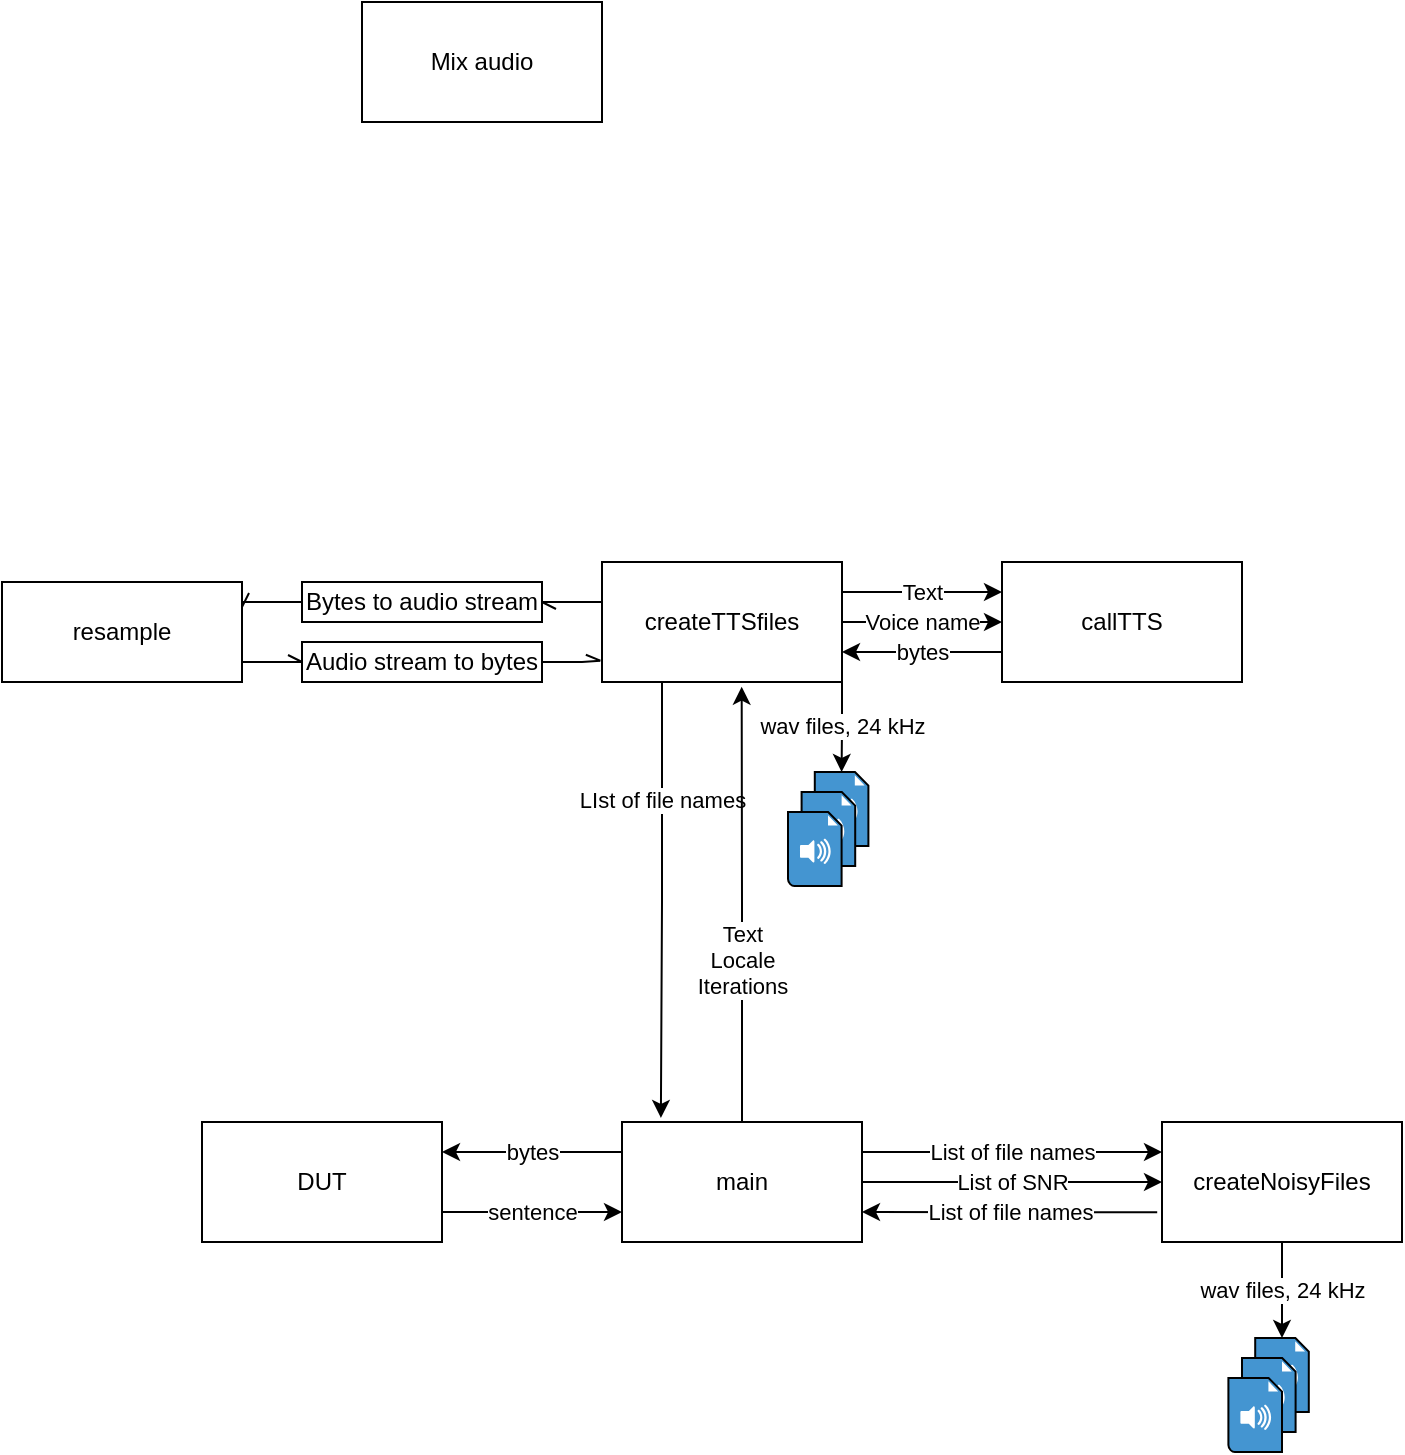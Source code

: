 <mxfile version="24.7.5">
  <diagram id="C5RBs43oDa-KdzZeNtuy" name="Page-1">
    <mxGraphModel dx="780" dy="496" grid="1" gridSize="10" guides="1" tooltips="1" connect="1" arrows="1" fold="1" page="1" pageScale="1" pageWidth="827" pageHeight="1169" math="0" shadow="0">
      <root>
        <mxCell id="WIyWlLk6GJQsqaUBKTNV-0" />
        <mxCell id="WIyWlLk6GJQsqaUBKTNV-1" parent="WIyWlLk6GJQsqaUBKTNV-0" />
        <mxCell id="ievZF2CwrjWZiY9o42JL-0" value="Mix audio" style="rounded=0;whiteSpace=wrap;html=1;" vertex="1" parent="WIyWlLk6GJQsqaUBKTNV-1">
          <mxGeometry x="200" y="120" width="120" height="60" as="geometry" />
        </mxCell>
        <mxCell id="ievZF2CwrjWZiY9o42JL-1" value="Bytes to audio stream" style="rounded=0;whiteSpace=wrap;html=1;" vertex="1" parent="WIyWlLk6GJQsqaUBKTNV-1">
          <mxGeometry x="170" y="410" width="120" height="20" as="geometry" />
        </mxCell>
        <mxCell id="ievZF2CwrjWZiY9o42JL-2" value="Audio stream to bytes" style="rounded=0;whiteSpace=wrap;html=1;" vertex="1" parent="WIyWlLk6GJQsqaUBKTNV-1">
          <mxGeometry x="170" y="440" width="120" height="20" as="geometry" />
        </mxCell>
        <mxCell id="ievZF2CwrjWZiY9o42JL-6" value="bytes" style="edgeStyle=orthogonalEdgeStyle;rounded=0;orthogonalLoop=1;jettySize=auto;html=1;exitX=0;exitY=0.75;exitDx=0;exitDy=0;entryX=1;entryY=0.75;entryDx=0;entryDy=0;" edge="1" parent="WIyWlLk6GJQsqaUBKTNV-1" source="ievZF2CwrjWZiY9o42JL-3" target="ievZF2CwrjWZiY9o42JL-4">
          <mxGeometry relative="1" as="geometry" />
        </mxCell>
        <mxCell id="ievZF2CwrjWZiY9o42JL-3" value="callTTS" style="rounded=0;whiteSpace=wrap;html=1;" vertex="1" parent="WIyWlLk6GJQsqaUBKTNV-1">
          <mxGeometry x="520" y="400" width="120" height="60" as="geometry" />
        </mxCell>
        <mxCell id="ievZF2CwrjWZiY9o42JL-5" value="Text" style="edgeStyle=orthogonalEdgeStyle;rounded=0;orthogonalLoop=1;jettySize=auto;html=1;exitX=1;exitY=0.25;exitDx=0;exitDy=0;entryX=0;entryY=0.25;entryDx=0;entryDy=0;" edge="1" parent="WIyWlLk6GJQsqaUBKTNV-1" source="ievZF2CwrjWZiY9o42JL-4" target="ievZF2CwrjWZiY9o42JL-3">
          <mxGeometry relative="1" as="geometry" />
        </mxCell>
        <mxCell id="ievZF2CwrjWZiY9o42JL-7" value="Voice name" style="edgeStyle=orthogonalEdgeStyle;rounded=0;orthogonalLoop=1;jettySize=auto;html=1;entryX=0;entryY=0.5;entryDx=0;entryDy=0;" edge="1" parent="WIyWlLk6GJQsqaUBKTNV-1" source="ievZF2CwrjWZiY9o42JL-4" target="ievZF2CwrjWZiY9o42JL-3">
          <mxGeometry relative="1" as="geometry" />
        </mxCell>
        <mxCell id="ievZF2CwrjWZiY9o42JL-15" style="edgeStyle=orthogonalEdgeStyle;rounded=0;orthogonalLoop=1;jettySize=auto;html=1;exitX=0;exitY=0.25;exitDx=0;exitDy=0;entryX=1;entryY=0.5;entryDx=0;entryDy=0;endArrow=openAsync;endFill=0;" edge="1" parent="WIyWlLk6GJQsqaUBKTNV-1" source="ievZF2CwrjWZiY9o42JL-4" target="ievZF2CwrjWZiY9o42JL-1">
          <mxGeometry relative="1" as="geometry">
            <Array as="points">
              <mxPoint x="320" y="420" />
            </Array>
          </mxGeometry>
        </mxCell>
        <mxCell id="ievZF2CwrjWZiY9o42JL-25" value="LIst of file names" style="edgeStyle=orthogonalEdgeStyle;rounded=0;orthogonalLoop=1;jettySize=auto;html=1;exitX=0.25;exitY=1;exitDx=0;exitDy=0;entryX=0.162;entryY=-0.034;entryDx=0;entryDy=0;entryPerimeter=0;" edge="1" parent="WIyWlLk6GJQsqaUBKTNV-1" source="ievZF2CwrjWZiY9o42JL-4" target="ievZF2CwrjWZiY9o42JL-34">
          <mxGeometry x="-0.465" relative="1" as="geometry">
            <mxPoint as="offset" />
          </mxGeometry>
        </mxCell>
        <mxCell id="ievZF2CwrjWZiY9o42JL-4" value="c&lt;span style=&quot;background-color: initial;&quot;&gt;reateTTSfiles&lt;/span&gt;" style="rounded=0;whiteSpace=wrap;html=1;" vertex="1" parent="WIyWlLk6GJQsqaUBKTNV-1">
          <mxGeometry x="320" y="400" width="120" height="60" as="geometry" />
        </mxCell>
        <mxCell id="ievZF2CwrjWZiY9o42JL-14" style="edgeStyle=orthogonalEdgeStyle;rounded=0;orthogonalLoop=1;jettySize=auto;html=1;exitX=1;exitY=0.75;exitDx=0;exitDy=0;entryX=0;entryY=0.5;entryDx=0;entryDy=0;endArrow=openAsync;endFill=0;" edge="1" parent="WIyWlLk6GJQsqaUBKTNV-1" source="ievZF2CwrjWZiY9o42JL-8" target="ievZF2CwrjWZiY9o42JL-2">
          <mxGeometry relative="1" as="geometry">
            <Array as="points">
              <mxPoint x="140" y="450" />
            </Array>
          </mxGeometry>
        </mxCell>
        <mxCell id="ievZF2CwrjWZiY9o42JL-8" value="resample" style="rounded=0;whiteSpace=wrap;html=1;" vertex="1" parent="WIyWlLk6GJQsqaUBKTNV-1">
          <mxGeometry x="20" y="410" width="120" height="50" as="geometry" />
        </mxCell>
        <mxCell id="ievZF2CwrjWZiY9o42JL-13" style="edgeStyle=orthogonalEdgeStyle;rounded=0;orthogonalLoop=1;jettySize=auto;html=1;entryX=-0.007;entryY=0.822;entryDx=0;entryDy=0;entryPerimeter=0;endArrow=openAsync;endFill=0;" edge="1" parent="WIyWlLk6GJQsqaUBKTNV-1" source="ievZF2CwrjWZiY9o42JL-2" target="ievZF2CwrjWZiY9o42JL-4">
          <mxGeometry relative="1" as="geometry" />
        </mxCell>
        <mxCell id="ievZF2CwrjWZiY9o42JL-17" style="edgeStyle=orthogonalEdgeStyle;rounded=0;orthogonalLoop=1;jettySize=auto;html=1;exitX=0;exitY=0.5;exitDx=0;exitDy=0;entryX=1;entryY=0.25;entryDx=0;entryDy=0;endArrow=openAsync;endFill=0;" edge="1" parent="WIyWlLk6GJQsqaUBKTNV-1" source="ievZF2CwrjWZiY9o42JL-1" target="ievZF2CwrjWZiY9o42JL-8">
          <mxGeometry relative="1" as="geometry">
            <Array as="points" />
          </mxGeometry>
        </mxCell>
        <mxCell id="ievZF2CwrjWZiY9o42JL-19" value="wav files, 24 kHz" style="edgeStyle=orthogonalEdgeStyle;rounded=0;orthogonalLoop=1;jettySize=auto;html=1;exitX=1;exitY=1;exitDx=0;exitDy=0;" edge="1" parent="WIyWlLk6GJQsqaUBKTNV-1" source="ievZF2CwrjWZiY9o42JL-4" target="ievZF2CwrjWZiY9o42JL-27">
          <mxGeometry relative="1" as="geometry">
            <mxPoint x="380" y="520" as="targetPoint" />
          </mxGeometry>
        </mxCell>
        <mxCell id="ievZF2CwrjWZiY9o42JL-37" value="List of file names" style="edgeStyle=orthogonalEdgeStyle;rounded=0;orthogonalLoop=1;jettySize=auto;html=1;exitX=-0.02;exitY=0.752;exitDx=0;exitDy=0;entryX=1;entryY=0.75;entryDx=0;entryDy=0;exitPerimeter=0;" edge="1" parent="WIyWlLk6GJQsqaUBKTNV-1" source="ievZF2CwrjWZiY9o42JL-24" target="ievZF2CwrjWZiY9o42JL-34">
          <mxGeometry relative="1" as="geometry">
            <mxPoint x="570" y="725" as="sourcePoint" />
          </mxGeometry>
        </mxCell>
        <mxCell id="ievZF2CwrjWZiY9o42JL-24" value="createNoisyFiles" style="rounded=0;whiteSpace=wrap;html=1;" vertex="1" parent="WIyWlLk6GJQsqaUBKTNV-1">
          <mxGeometry x="600" y="680" width="120" height="60" as="geometry" />
        </mxCell>
        <mxCell id="ievZF2CwrjWZiY9o42JL-27" value="" style="shadow=0;dashed=0;html=1;strokeColor=default;fillColor=#4495D1;labelPosition=center;verticalLabelPosition=bottom;verticalAlign=top;align=center;outlineConnect=0;shape=mxgraph.veeam.audio_file;" vertex="1" parent="WIyWlLk6GJQsqaUBKTNV-1">
          <mxGeometry x="426.4" y="505" width="26.8" height="37" as="geometry" />
        </mxCell>
        <mxCell id="ievZF2CwrjWZiY9o42JL-28" value="" style="shadow=0;dashed=0;html=1;strokeColor=default;fillColor=#4495D1;labelPosition=center;verticalLabelPosition=bottom;verticalAlign=top;align=center;outlineConnect=0;shape=mxgraph.veeam.audio_file;" vertex="1" parent="WIyWlLk6GJQsqaUBKTNV-1">
          <mxGeometry x="419.8" y="515" width="26.8" height="37" as="geometry" />
        </mxCell>
        <mxCell id="ievZF2CwrjWZiY9o42JL-29" value="" style="shadow=0;dashed=0;html=1;strokeColor=default;fillColor=#4495D1;labelPosition=center;verticalLabelPosition=bottom;verticalAlign=top;align=center;outlineConnect=0;shape=mxgraph.veeam.audio_file;" vertex="1" parent="WIyWlLk6GJQsqaUBKTNV-1">
          <mxGeometry x="413.0" y="525" width="26.8" height="37" as="geometry" />
        </mxCell>
        <mxCell id="ievZF2CwrjWZiY9o42JL-30" value="wav files, 24 kHz" style="edgeStyle=orthogonalEdgeStyle;rounded=0;orthogonalLoop=1;jettySize=auto;html=1;" edge="1" parent="WIyWlLk6GJQsqaUBKTNV-1" target="ievZF2CwrjWZiY9o42JL-31" source="ievZF2CwrjWZiY9o42JL-24">
          <mxGeometry relative="1" as="geometry">
            <mxPoint x="663.2" y="740" as="sourcePoint" />
            <mxPoint x="633.2" y="800" as="targetPoint" />
          </mxGeometry>
        </mxCell>
        <mxCell id="ievZF2CwrjWZiY9o42JL-31" value="" style="shadow=0;dashed=0;html=1;strokeColor=default;fillColor=#4495D1;labelPosition=center;verticalLabelPosition=bottom;verticalAlign=top;align=center;outlineConnect=0;shape=mxgraph.veeam.audio_file;" vertex="1" parent="WIyWlLk6GJQsqaUBKTNV-1">
          <mxGeometry x="646.6" y="788" width="26.8" height="37" as="geometry" />
        </mxCell>
        <mxCell id="ievZF2CwrjWZiY9o42JL-32" value="" style="shadow=0;dashed=0;html=1;strokeColor=default;fillColor=#4495D1;labelPosition=center;verticalLabelPosition=bottom;verticalAlign=top;align=center;outlineConnect=0;shape=mxgraph.veeam.audio_file;" vertex="1" parent="WIyWlLk6GJQsqaUBKTNV-1">
          <mxGeometry x="640" y="798" width="26.8" height="37" as="geometry" />
        </mxCell>
        <mxCell id="ievZF2CwrjWZiY9o42JL-33" value="" style="shadow=0;dashed=0;html=1;strokeColor=default;fillColor=#4495D1;labelPosition=center;verticalLabelPosition=bottom;verticalAlign=top;align=center;outlineConnect=0;shape=mxgraph.veeam.audio_file;" vertex="1" parent="WIyWlLk6GJQsqaUBKTNV-1">
          <mxGeometry x="633.2" y="808" width="26.8" height="37" as="geometry" />
        </mxCell>
        <mxCell id="ievZF2CwrjWZiY9o42JL-35" value="List of file names" style="edgeStyle=orthogonalEdgeStyle;rounded=0;orthogonalLoop=1;jettySize=auto;html=1;exitX=1;exitY=0.25;exitDx=0;exitDy=0;entryX=0;entryY=0.25;entryDx=0;entryDy=0;" edge="1" parent="WIyWlLk6GJQsqaUBKTNV-1" source="ievZF2CwrjWZiY9o42JL-34" target="ievZF2CwrjWZiY9o42JL-24">
          <mxGeometry relative="1" as="geometry">
            <mxPoint x="570" y="695" as="targetPoint" />
          </mxGeometry>
        </mxCell>
        <mxCell id="ievZF2CwrjWZiY9o42JL-36" value="List of SNR" style="edgeStyle=orthogonalEdgeStyle;rounded=0;orthogonalLoop=1;jettySize=auto;html=1;exitX=1;exitY=0.5;exitDx=0;exitDy=0;entryX=0;entryY=0.5;entryDx=0;entryDy=0;" edge="1" parent="WIyWlLk6GJQsqaUBKTNV-1" source="ievZF2CwrjWZiY9o42JL-34" target="ievZF2CwrjWZiY9o42JL-24">
          <mxGeometry relative="1" as="geometry">
            <mxPoint x="570" y="710" as="targetPoint" />
          </mxGeometry>
        </mxCell>
        <mxCell id="ievZF2CwrjWZiY9o42JL-40" value="bytes" style="edgeStyle=orthogonalEdgeStyle;rounded=0;orthogonalLoop=1;jettySize=auto;html=1;exitX=0;exitY=0.25;exitDx=0;exitDy=0;entryX=1;entryY=0.25;entryDx=0;entryDy=0;" edge="1" parent="WIyWlLk6GJQsqaUBKTNV-1" source="ievZF2CwrjWZiY9o42JL-34" target="ievZF2CwrjWZiY9o42JL-39">
          <mxGeometry relative="1" as="geometry" />
        </mxCell>
        <mxCell id="ievZF2CwrjWZiY9o42JL-34" value="main" style="rounded=0;whiteSpace=wrap;html=1;" vertex="1" parent="WIyWlLk6GJQsqaUBKTNV-1">
          <mxGeometry x="330" y="680" width="120" height="60" as="geometry" />
        </mxCell>
        <mxCell id="ievZF2CwrjWZiY9o42JL-38" value="Text&lt;div&gt;Locale&lt;/div&gt;&lt;div&gt;Iterations&lt;/div&gt;" style="edgeStyle=orthogonalEdgeStyle;rounded=0;orthogonalLoop=1;jettySize=auto;html=1;exitX=0.5;exitY=0;exitDx=0;exitDy=0;entryX=0.582;entryY=1.039;entryDx=0;entryDy=0;entryPerimeter=0;" edge="1" parent="WIyWlLk6GJQsqaUBKTNV-1" source="ievZF2CwrjWZiY9o42JL-34" target="ievZF2CwrjWZiY9o42JL-4">
          <mxGeometry x="-0.266" relative="1" as="geometry">
            <mxPoint y="-1" as="offset" />
          </mxGeometry>
        </mxCell>
        <mxCell id="ievZF2CwrjWZiY9o42JL-41" value="sentence" style="edgeStyle=orthogonalEdgeStyle;rounded=0;orthogonalLoop=1;jettySize=auto;html=1;exitX=1;exitY=0.75;exitDx=0;exitDy=0;entryX=0;entryY=0.75;entryDx=0;entryDy=0;" edge="1" parent="WIyWlLk6GJQsqaUBKTNV-1" source="ievZF2CwrjWZiY9o42JL-39" target="ievZF2CwrjWZiY9o42JL-34">
          <mxGeometry relative="1" as="geometry" />
        </mxCell>
        <mxCell id="ievZF2CwrjWZiY9o42JL-39" value="DUT" style="rounded=0;whiteSpace=wrap;html=1;" vertex="1" parent="WIyWlLk6GJQsqaUBKTNV-1">
          <mxGeometry x="120" y="680" width="120" height="60" as="geometry" />
        </mxCell>
      </root>
    </mxGraphModel>
  </diagram>
</mxfile>
